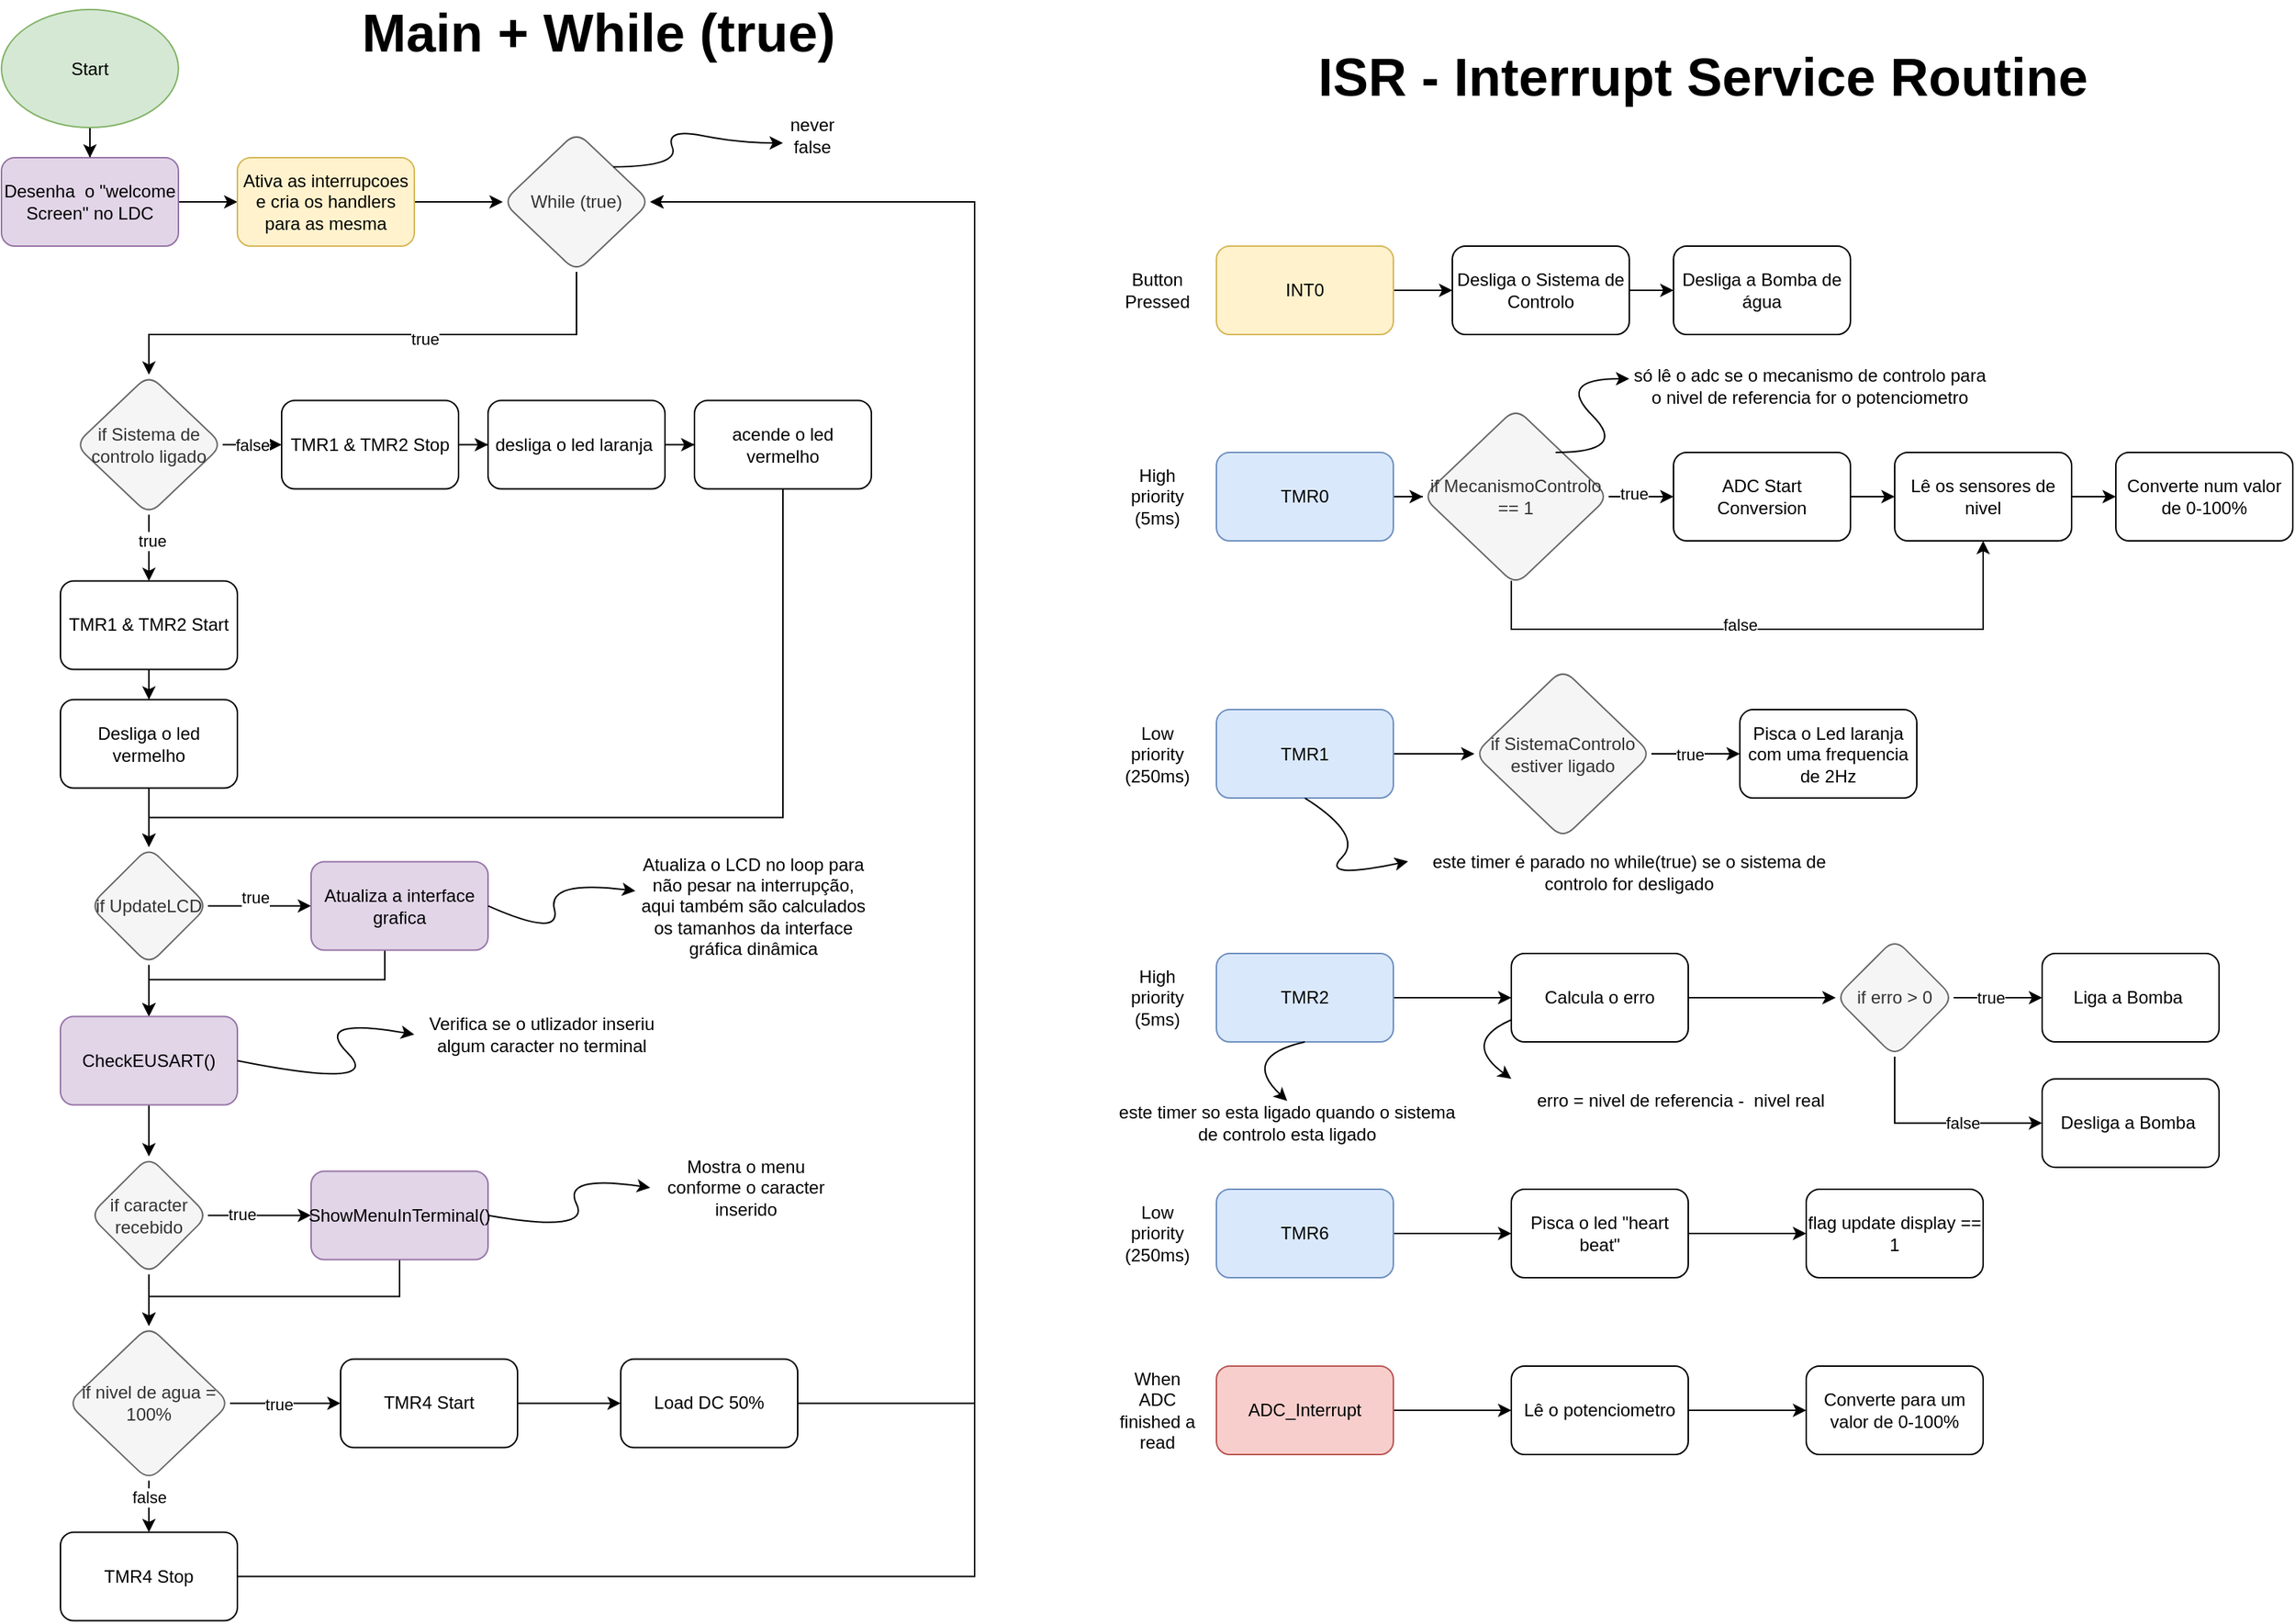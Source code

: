 <mxfile version="22.1.18" type="device">
  <diagram name="Page-1" id="EFl0bf7s4mVanKElNCN2">
    <mxGraphModel dx="3452" dy="1553" grid="1" gridSize="10" guides="1" tooltips="1" connect="1" arrows="1" fold="1" page="1" pageScale="1" pageWidth="827" pageHeight="1169" math="0" shadow="0">
      <root>
        <mxCell id="0" />
        <mxCell id="1" parent="0" />
        <mxCell id="cwwSHrmBeuEmUc9zqaJa-1" value="&lt;font style=&quot;font-size: 36px;&quot;&gt;&lt;b&gt;ISR - Interrupt Service Routine&lt;/b&gt;&lt;/font&gt;" style="text;html=1;strokeColor=none;fillColor=none;align=center;verticalAlign=middle;whiteSpace=wrap;rounded=0;" parent="1" vertex="1">
          <mxGeometry x="119" y="80" width="590" height="30" as="geometry" />
        </mxCell>
        <mxCell id="cwwSHrmBeuEmUc9zqaJa-17" style="edgeStyle=orthogonalEdgeStyle;rounded=0;orthogonalLoop=1;jettySize=auto;html=1;entryX=0;entryY=0.5;entryDx=0;entryDy=0;" parent="1" source="cwwSHrmBeuEmUc9zqaJa-2" target="cwwSHrmBeuEmUc9zqaJa-15" edge="1">
          <mxGeometry relative="1" as="geometry" />
        </mxCell>
        <mxCell id="cwwSHrmBeuEmUc9zqaJa-2" value="INT0" style="rounded=1;whiteSpace=wrap;html=1;fillColor=#fff2cc;strokeColor=#d6b656;" parent="1" vertex="1">
          <mxGeometry x="84" y="210" width="120" height="60" as="geometry" />
        </mxCell>
        <mxCell id="cwwSHrmBeuEmUc9zqaJa-46" value="" style="edgeStyle=orthogonalEdgeStyle;rounded=0;orthogonalLoop=1;jettySize=auto;html=1;" parent="1" source="cwwSHrmBeuEmUc9zqaJa-3" target="cwwSHrmBeuEmUc9zqaJa-45" edge="1">
          <mxGeometry relative="1" as="geometry" />
        </mxCell>
        <mxCell id="cwwSHrmBeuEmUc9zqaJa-3" value="TMR0" style="rounded=1;whiteSpace=wrap;html=1;fillColor=#dae8fc;strokeColor=#6c8ebf;" parent="1" vertex="1">
          <mxGeometry x="84" y="350" width="120" height="60" as="geometry" />
        </mxCell>
        <mxCell id="cwwSHrmBeuEmUc9zqaJa-42" value="" style="edgeStyle=orthogonalEdgeStyle;rounded=0;orthogonalLoop=1;jettySize=auto;html=1;" parent="1" source="cwwSHrmBeuEmUc9zqaJa-4" target="cwwSHrmBeuEmUc9zqaJa-41" edge="1">
          <mxGeometry relative="1" as="geometry" />
        </mxCell>
        <mxCell id="cwwSHrmBeuEmUc9zqaJa-4" value="TMR1" style="rounded=1;whiteSpace=wrap;html=1;fillColor=#dae8fc;strokeColor=#6c8ebf;" parent="1" vertex="1">
          <mxGeometry x="84" y="524.54" width="120" height="60" as="geometry" />
        </mxCell>
        <mxCell id="cwwSHrmBeuEmUc9zqaJa-56" value="" style="edgeStyle=orthogonalEdgeStyle;rounded=0;orthogonalLoop=1;jettySize=auto;html=1;" parent="1" source="cwwSHrmBeuEmUc9zqaJa-5" target="cwwSHrmBeuEmUc9zqaJa-55" edge="1">
          <mxGeometry relative="1" as="geometry" />
        </mxCell>
        <mxCell id="cwwSHrmBeuEmUc9zqaJa-5" value="TMR2" style="rounded=1;whiteSpace=wrap;html=1;fillColor=#dae8fc;strokeColor=#6c8ebf;" parent="1" vertex="1">
          <mxGeometry x="84" y="690" width="120" height="60" as="geometry" />
        </mxCell>
        <mxCell id="cwwSHrmBeuEmUc9zqaJa-70" value="" style="edgeStyle=orthogonalEdgeStyle;rounded=0;orthogonalLoop=1;jettySize=auto;html=1;" parent="1" source="cwwSHrmBeuEmUc9zqaJa-7" target="cwwSHrmBeuEmUc9zqaJa-69" edge="1">
          <mxGeometry relative="1" as="geometry" />
        </mxCell>
        <mxCell id="cwwSHrmBeuEmUc9zqaJa-7" value="TMR6" style="rounded=1;whiteSpace=wrap;html=1;fillColor=#dae8fc;strokeColor=#6c8ebf;" parent="1" vertex="1">
          <mxGeometry x="84" y="850" width="120" height="60" as="geometry" />
        </mxCell>
        <mxCell id="cwwSHrmBeuEmUc9zqaJa-8" value="High priority (5ms)" style="text;html=1;strokeColor=none;fillColor=none;align=center;verticalAlign=middle;whiteSpace=wrap;rounded=0;" parent="1" vertex="1">
          <mxGeometry x="14" y="365" width="60" height="30" as="geometry" />
        </mxCell>
        <mxCell id="cwwSHrmBeuEmUc9zqaJa-9" value="Low priority (250ms)" style="text;html=1;strokeColor=none;fillColor=none;align=center;verticalAlign=middle;whiteSpace=wrap;rounded=0;" parent="1" vertex="1">
          <mxGeometry x="14" y="539.54" width="60" height="30" as="geometry" />
        </mxCell>
        <mxCell id="cwwSHrmBeuEmUc9zqaJa-10" value="High priority (5ms)" style="text;html=1;strokeColor=none;fillColor=none;align=center;verticalAlign=middle;whiteSpace=wrap;rounded=0;" parent="1" vertex="1">
          <mxGeometry x="14" y="705" width="60" height="30" as="geometry" />
        </mxCell>
        <mxCell id="cwwSHrmBeuEmUc9zqaJa-11" value="Low priority (250ms)" style="text;html=1;strokeColor=none;fillColor=none;align=center;verticalAlign=middle;whiteSpace=wrap;rounded=0;" parent="1" vertex="1">
          <mxGeometry x="14" y="865" width="60" height="30" as="geometry" />
        </mxCell>
        <mxCell id="cwwSHrmBeuEmUc9zqaJa-13" value="Button Pressed" style="text;html=1;strokeColor=none;fillColor=none;align=center;verticalAlign=middle;whiteSpace=wrap;rounded=0;" parent="1" vertex="1">
          <mxGeometry x="14" y="225" width="60" height="30" as="geometry" />
        </mxCell>
        <mxCell id="cwwSHrmBeuEmUc9zqaJa-18" style="edgeStyle=orthogonalEdgeStyle;rounded=0;orthogonalLoop=1;jettySize=auto;html=1;" parent="1" source="cwwSHrmBeuEmUc9zqaJa-15" target="cwwSHrmBeuEmUc9zqaJa-16" edge="1">
          <mxGeometry relative="1" as="geometry" />
        </mxCell>
        <mxCell id="cwwSHrmBeuEmUc9zqaJa-15" value="Desliga o Sistema de Controlo" style="rounded=1;whiteSpace=wrap;html=1;" parent="1" vertex="1">
          <mxGeometry x="244" y="210" width="120" height="60" as="geometry" />
        </mxCell>
        <mxCell id="cwwSHrmBeuEmUc9zqaJa-16" value="Desliga a Bomba de água" style="rounded=1;whiteSpace=wrap;html=1;" parent="1" vertex="1">
          <mxGeometry x="394" y="210" width="120" height="60" as="geometry" />
        </mxCell>
        <mxCell id="cwwSHrmBeuEmUc9zqaJa-34" value="" style="edgeStyle=orthogonalEdgeStyle;rounded=0;orthogonalLoop=1;jettySize=auto;html=1;" parent="1" source="cwwSHrmBeuEmUc9zqaJa-23" target="cwwSHrmBeuEmUc9zqaJa-33" edge="1">
          <mxGeometry relative="1" as="geometry" />
        </mxCell>
        <mxCell id="cwwSHrmBeuEmUc9zqaJa-23" value="Lê os sensores de nivel" style="rounded=1;whiteSpace=wrap;html=1;direction=east;" parent="1" vertex="1">
          <mxGeometry x="544" y="350" width="120" height="60" as="geometry" />
        </mxCell>
        <mxCell id="cwwSHrmBeuEmUc9zqaJa-74" style="edgeStyle=orthogonalEdgeStyle;rounded=0;orthogonalLoop=1;jettySize=auto;html=1;entryX=0;entryY=0.5;entryDx=0;entryDy=0;" parent="1" source="cwwSHrmBeuEmUc9zqaJa-25" target="cwwSHrmBeuEmUc9zqaJa-23" edge="1">
          <mxGeometry relative="1" as="geometry" />
        </mxCell>
        <mxCell id="cwwSHrmBeuEmUc9zqaJa-25" value="ADC Start Conversion" style="rounded=1;whiteSpace=wrap;html=1;" parent="1" vertex="1">
          <mxGeometry x="394" y="350" width="120" height="60" as="geometry" />
        </mxCell>
        <mxCell id="cwwSHrmBeuEmUc9zqaJa-30" value="" style="edgeStyle=orthogonalEdgeStyle;rounded=0;orthogonalLoop=1;jettySize=auto;html=1;" parent="1" source="cwwSHrmBeuEmUc9zqaJa-28" target="cwwSHrmBeuEmUc9zqaJa-29" edge="1">
          <mxGeometry relative="1" as="geometry" />
        </mxCell>
        <mxCell id="cwwSHrmBeuEmUc9zqaJa-28" value="ADC_Interrupt" style="rounded=1;whiteSpace=wrap;html=1;fillColor=#f8cecc;strokeColor=#b85450;" parent="1" vertex="1">
          <mxGeometry x="84" y="970" width="120" height="60" as="geometry" />
        </mxCell>
        <mxCell id="cwwSHrmBeuEmUc9zqaJa-32" value="" style="edgeStyle=orthogonalEdgeStyle;rounded=0;orthogonalLoop=1;jettySize=auto;html=1;" parent="1" source="cwwSHrmBeuEmUc9zqaJa-29" target="cwwSHrmBeuEmUc9zqaJa-31" edge="1">
          <mxGeometry relative="1" as="geometry" />
        </mxCell>
        <mxCell id="cwwSHrmBeuEmUc9zqaJa-29" value="Lê o potenciometro" style="whiteSpace=wrap;html=1;rounded=1;" parent="1" vertex="1">
          <mxGeometry x="284" y="970" width="120" height="60" as="geometry" />
        </mxCell>
        <mxCell id="cwwSHrmBeuEmUc9zqaJa-31" value="Converte para um valor de 0-100%" style="whiteSpace=wrap;html=1;rounded=1;" parent="1" vertex="1">
          <mxGeometry x="484" y="970" width="120" height="60" as="geometry" />
        </mxCell>
        <mxCell id="cwwSHrmBeuEmUc9zqaJa-33" value="Converte num valor de 0-100%" style="whiteSpace=wrap;html=1;rounded=1;" parent="1" vertex="1">
          <mxGeometry x="694" y="350" width="120" height="60" as="geometry" />
        </mxCell>
        <mxCell id="cwwSHrmBeuEmUc9zqaJa-38" value="When ADC finished a read" style="text;html=1;strokeColor=none;fillColor=none;align=center;verticalAlign=middle;whiteSpace=wrap;rounded=0;" parent="1" vertex="1">
          <mxGeometry x="14" y="985" width="60" height="30" as="geometry" />
        </mxCell>
        <mxCell id="cwwSHrmBeuEmUc9zqaJa-44" value="" style="edgeStyle=orthogonalEdgeStyle;rounded=0;orthogonalLoop=1;jettySize=auto;html=1;" parent="1" source="cwwSHrmBeuEmUc9zqaJa-41" target="cwwSHrmBeuEmUc9zqaJa-43" edge="1">
          <mxGeometry relative="1" as="geometry" />
        </mxCell>
        <mxCell id="cwwSHrmBeuEmUc9zqaJa-52" value="true" style="edgeLabel;html=1;align=center;verticalAlign=middle;resizable=0;points=[];" parent="cwwSHrmBeuEmUc9zqaJa-44" vertex="1" connectable="0">
          <mxGeometry x="-0.092" y="6" relative="1" as="geometry">
            <mxPoint x="-2" y="6" as="offset" />
          </mxGeometry>
        </mxCell>
        <mxCell id="cwwSHrmBeuEmUc9zqaJa-41" value="if SistemaControlo estiver ligado" style="rhombus;whiteSpace=wrap;html=1;rounded=1;fillColor=#f5f5f5;fontColor=#333333;strokeColor=#666666;" parent="1" vertex="1">
          <mxGeometry x="259" y="497" width="120" height="115.09" as="geometry" />
        </mxCell>
        <mxCell id="cwwSHrmBeuEmUc9zqaJa-43" value="Pisca o Led laranja com uma frequencia de 2Hz" style="rounded=1;whiteSpace=wrap;html=1;" parent="1" vertex="1">
          <mxGeometry x="439" y="524.54" width="120" height="60" as="geometry" />
        </mxCell>
        <mxCell id="cwwSHrmBeuEmUc9zqaJa-47" value="" style="edgeStyle=orthogonalEdgeStyle;rounded=0;orthogonalLoop=1;jettySize=auto;html=1;" parent="1" source="cwwSHrmBeuEmUc9zqaJa-45" target="cwwSHrmBeuEmUc9zqaJa-25" edge="1">
          <mxGeometry relative="1" as="geometry" />
        </mxCell>
        <mxCell id="cwwSHrmBeuEmUc9zqaJa-51" value="true" style="edgeLabel;html=1;align=center;verticalAlign=middle;resizable=0;points=[];" parent="cwwSHrmBeuEmUc9zqaJa-47" vertex="1" connectable="0">
          <mxGeometry x="-0.258" y="2" relative="1" as="geometry">
            <mxPoint as="offset" />
          </mxGeometry>
        </mxCell>
        <mxCell id="cwwSHrmBeuEmUc9zqaJa-49" style="edgeStyle=orthogonalEdgeStyle;rounded=0;orthogonalLoop=1;jettySize=auto;html=1;entryX=0.5;entryY=1;entryDx=0;entryDy=0;" parent="1" source="cwwSHrmBeuEmUc9zqaJa-45" target="cwwSHrmBeuEmUc9zqaJa-23" edge="1">
          <mxGeometry relative="1" as="geometry">
            <Array as="points">
              <mxPoint x="284" y="470" />
              <mxPoint x="604" y="470" />
            </Array>
          </mxGeometry>
        </mxCell>
        <mxCell id="cwwSHrmBeuEmUc9zqaJa-50" value="false" style="edgeLabel;html=1;align=center;verticalAlign=middle;resizable=0;points=[];" parent="cwwSHrmBeuEmUc9zqaJa-49" vertex="1" connectable="0">
          <mxGeometry x="-0.386" y="-5" relative="1" as="geometry">
            <mxPoint x="61" y="-8" as="offset" />
          </mxGeometry>
        </mxCell>
        <mxCell id="cwwSHrmBeuEmUc9zqaJa-45" value="if MecanismoControlo == 1" style="rhombus;whiteSpace=wrap;html=1;rounded=1;fillColor=#f5f5f5;fontColor=#333333;strokeColor=#666666;" parent="1" vertex="1">
          <mxGeometry x="224" y="320" width="126" height="120" as="geometry" />
        </mxCell>
        <mxCell id="cwwSHrmBeuEmUc9zqaJa-58" value="" style="edgeStyle=orthogonalEdgeStyle;rounded=0;orthogonalLoop=1;jettySize=auto;html=1;" parent="1" source="cwwSHrmBeuEmUc9zqaJa-55" target="cwwSHrmBeuEmUc9zqaJa-57" edge="1">
          <mxGeometry relative="1" as="geometry" />
        </mxCell>
        <mxCell id="cwwSHrmBeuEmUc9zqaJa-55" value="Calcula o erro" style="rounded=1;whiteSpace=wrap;html=1;" parent="1" vertex="1">
          <mxGeometry x="284" y="690" width="120" height="60" as="geometry" />
        </mxCell>
        <mxCell id="cwwSHrmBeuEmUc9zqaJa-60" value="" style="edgeStyle=orthogonalEdgeStyle;rounded=0;orthogonalLoop=1;jettySize=auto;html=1;" parent="1" source="cwwSHrmBeuEmUc9zqaJa-57" target="cwwSHrmBeuEmUc9zqaJa-59" edge="1">
          <mxGeometry relative="1" as="geometry" />
        </mxCell>
        <mxCell id="cwwSHrmBeuEmUc9zqaJa-61" value="true" style="edgeLabel;html=1;align=center;verticalAlign=middle;resizable=0;points=[];" parent="cwwSHrmBeuEmUc9zqaJa-60" vertex="1" connectable="0">
          <mxGeometry x="0.033" y="-3" relative="1" as="geometry">
            <mxPoint x="-6" y="-3" as="offset" />
          </mxGeometry>
        </mxCell>
        <mxCell id="cwwSHrmBeuEmUc9zqaJa-67" style="edgeStyle=orthogonalEdgeStyle;rounded=0;orthogonalLoop=1;jettySize=auto;html=1;entryX=0;entryY=0.5;entryDx=0;entryDy=0;" parent="1" source="cwwSHrmBeuEmUc9zqaJa-57" target="cwwSHrmBeuEmUc9zqaJa-66" edge="1">
          <mxGeometry relative="1" as="geometry">
            <Array as="points">
              <mxPoint x="544" y="805.09" />
            </Array>
          </mxGeometry>
        </mxCell>
        <mxCell id="cwwSHrmBeuEmUc9zqaJa-68" value="false" style="edgeLabel;html=1;align=center;verticalAlign=middle;resizable=0;points=[];" parent="cwwSHrmBeuEmUc9zqaJa-67" vertex="1" connectable="0">
          <mxGeometry x="0.034" relative="1" as="geometry">
            <mxPoint x="16" as="offset" />
          </mxGeometry>
        </mxCell>
        <mxCell id="cwwSHrmBeuEmUc9zqaJa-57" value="if erro &amp;gt; 0" style="rhombus;whiteSpace=wrap;html=1;rounded=1;fillColor=#f5f5f5;fontColor=#333333;strokeColor=#666666;" parent="1" vertex="1">
          <mxGeometry x="504" y="680" width="80" height="80" as="geometry" />
        </mxCell>
        <mxCell id="cwwSHrmBeuEmUc9zqaJa-59" value="Liga a Bomba&amp;nbsp;" style="rounded=1;whiteSpace=wrap;html=1;" parent="1" vertex="1">
          <mxGeometry x="644" y="690" width="120" height="60" as="geometry" />
        </mxCell>
        <mxCell id="cwwSHrmBeuEmUc9zqaJa-66" value="Desliga a Bomba&amp;nbsp;" style="rounded=1;whiteSpace=wrap;html=1;" parent="1" vertex="1">
          <mxGeometry x="644" y="775.09" width="120" height="60" as="geometry" />
        </mxCell>
        <mxCell id="cwwSHrmBeuEmUc9zqaJa-72" value="" style="edgeStyle=orthogonalEdgeStyle;rounded=0;orthogonalLoop=1;jettySize=auto;html=1;" parent="1" source="cwwSHrmBeuEmUc9zqaJa-69" target="cwwSHrmBeuEmUc9zqaJa-71" edge="1">
          <mxGeometry relative="1" as="geometry" />
        </mxCell>
        <mxCell id="cwwSHrmBeuEmUc9zqaJa-69" value="Pisca o led &quot;heart beat&quot;" style="whiteSpace=wrap;html=1;rounded=1;" parent="1" vertex="1">
          <mxGeometry x="284" y="850" width="120" height="60" as="geometry" />
        </mxCell>
        <mxCell id="cwwSHrmBeuEmUc9zqaJa-71" value="flag update display == 1" style="whiteSpace=wrap;html=1;rounded=1;" parent="1" vertex="1">
          <mxGeometry x="484" y="850" width="120" height="60" as="geometry" />
        </mxCell>
        <mxCell id="cwwSHrmBeuEmUc9zqaJa-75" value="só lê o adc se o mecanismo de controlo para o nivel de referencia for o potenciometro" style="text;html=1;strokeColor=none;fillColor=none;align=center;verticalAlign=middle;whiteSpace=wrap;rounded=0;" parent="1" vertex="1">
          <mxGeometry x="364" y="290" width="245" height="30" as="geometry" />
        </mxCell>
        <mxCell id="cwwSHrmBeuEmUc9zqaJa-81" value="" style="curved=1;endArrow=classic;html=1;rounded=0;" parent="1" edge="1">
          <mxGeometry width="50" height="50" relative="1" as="geometry">
            <mxPoint x="314" y="350" as="sourcePoint" />
            <mxPoint x="364" y="300" as="targetPoint" />
            <Array as="points">
              <mxPoint x="364" y="350" />
              <mxPoint x="314" y="300" />
            </Array>
          </mxGeometry>
        </mxCell>
        <mxCell id="cwwSHrmBeuEmUc9zqaJa-82" value="este timer é parado no while(true) se o sistema de controlo for desligado" style="text;html=1;strokeColor=none;fillColor=none;align=center;verticalAlign=middle;whiteSpace=wrap;rounded=0;" parent="1" vertex="1">
          <mxGeometry x="214" y="620" width="300" height="30" as="geometry" />
        </mxCell>
        <mxCell id="cwwSHrmBeuEmUc9zqaJa-83" value="" style="curved=1;endArrow=classic;html=1;rounded=0;entryX=0;entryY=0.25;entryDx=0;entryDy=0;exitX=0.5;exitY=1;exitDx=0;exitDy=0;" parent="1" source="cwwSHrmBeuEmUc9zqaJa-4" target="cwwSHrmBeuEmUc9zqaJa-82" edge="1">
          <mxGeometry width="50" height="50" relative="1" as="geometry">
            <mxPoint x="84" y="662.09" as="sourcePoint" />
            <mxPoint x="134" y="612.09" as="targetPoint" />
            <Array as="points">
              <mxPoint x="184" y="610" />
              <mxPoint x="154" y="640" />
            </Array>
          </mxGeometry>
        </mxCell>
        <mxCell id="cwwSHrmBeuEmUc9zqaJa-84" value="&lt;font style=&quot;font-size: 36px;&quot;&gt;&lt;b&gt;Main + While (true)&lt;/b&gt;&lt;/font&gt;" style="text;html=1;strokeColor=none;fillColor=none;align=center;verticalAlign=middle;whiteSpace=wrap;rounded=0;" parent="1" vertex="1">
          <mxGeometry x="-630" y="49.54" width="590" height="30" as="geometry" />
        </mxCell>
        <mxCell id="cwwSHrmBeuEmUc9zqaJa-131" style="edgeStyle=orthogonalEdgeStyle;rounded=0;orthogonalLoop=1;jettySize=auto;html=1;entryX=0;entryY=0.5;entryDx=0;entryDy=0;" parent="1" source="cwwSHrmBeuEmUc9zqaJa-85" target="cwwSHrmBeuEmUc9zqaJa-86" edge="1">
          <mxGeometry relative="1" as="geometry" />
        </mxCell>
        <mxCell id="cwwSHrmBeuEmUc9zqaJa-85" value="Desenha&amp;nbsp; o &quot;welcome Screen&quot; no LDC" style="rounded=1;whiteSpace=wrap;html=1;fillColor=#e1d5e7;strokeColor=#9673a6;" parent="1" vertex="1">
          <mxGeometry x="-740" y="150" width="120" height="60" as="geometry" />
        </mxCell>
        <mxCell id="cwwSHrmBeuEmUc9zqaJa-142" style="edgeStyle=orthogonalEdgeStyle;rounded=0;orthogonalLoop=1;jettySize=auto;html=1;entryX=0;entryY=0.5;entryDx=0;entryDy=0;" parent="1" source="cwwSHrmBeuEmUc9zqaJa-86" target="cwwSHrmBeuEmUc9zqaJa-92" edge="1">
          <mxGeometry relative="1" as="geometry" />
        </mxCell>
        <mxCell id="cwwSHrmBeuEmUc9zqaJa-86" value="Ativa as interrupcoes e cria os handlers para as mesma" style="rounded=1;whiteSpace=wrap;html=1;fillColor=#fff2cc;strokeColor=#d6b656;" parent="1" vertex="1">
          <mxGeometry x="-580" y="150.0" width="120" height="60" as="geometry" />
        </mxCell>
        <mxCell id="cwwSHrmBeuEmUc9zqaJa-89" style="edgeStyle=orthogonalEdgeStyle;rounded=0;orthogonalLoop=1;jettySize=auto;html=1;entryX=0.5;entryY=0;entryDx=0;entryDy=0;" parent="1" source="cwwSHrmBeuEmUc9zqaJa-87" target="cwwSHrmBeuEmUc9zqaJa-85" edge="1">
          <mxGeometry relative="1" as="geometry" />
        </mxCell>
        <mxCell id="cwwSHrmBeuEmUc9zqaJa-87" value="Start" style="ellipse;whiteSpace=wrap;html=1;fillColor=#d5e8d4;strokeColor=#82b366;" parent="1" vertex="1">
          <mxGeometry x="-740" y="49.54" width="120" height="80" as="geometry" />
        </mxCell>
        <mxCell id="cwwSHrmBeuEmUc9zqaJa-95" value="" style="edgeStyle=orthogonalEdgeStyle;rounded=0;orthogonalLoop=1;jettySize=auto;html=1;" parent="1" source="cwwSHrmBeuEmUc9zqaJa-92" target="cwwSHrmBeuEmUc9zqaJa-94" edge="1">
          <mxGeometry relative="1" as="geometry">
            <Array as="points">
              <mxPoint x="-350" y="270" />
              <mxPoint x="-640" y="270" />
            </Array>
          </mxGeometry>
        </mxCell>
        <mxCell id="cwwSHrmBeuEmUc9zqaJa-145" value="true" style="edgeLabel;html=1;align=center;verticalAlign=middle;resizable=0;points=[];" parent="cwwSHrmBeuEmUc9zqaJa-95" vertex="1" connectable="0">
          <mxGeometry x="-0.191" y="3" relative="1" as="geometry">
            <mxPoint as="offset" />
          </mxGeometry>
        </mxCell>
        <mxCell id="cwwSHrmBeuEmUc9zqaJa-92" value="While (true)" style="rhombus;whiteSpace=wrap;html=1;rounded=1;fillColor=#f5f5f5;fontColor=#333333;strokeColor=#666666;" parent="1" vertex="1">
          <mxGeometry x="-400" y="132.5" width="100" height="95" as="geometry" />
        </mxCell>
        <mxCell id="cwwSHrmBeuEmUc9zqaJa-103" style="edgeStyle=orthogonalEdgeStyle;rounded=0;orthogonalLoop=1;jettySize=auto;html=1;entryX=0;entryY=0.5;entryDx=0;entryDy=0;" parent="1" source="cwwSHrmBeuEmUc9zqaJa-94" target="cwwSHrmBeuEmUc9zqaJa-96" edge="1">
          <mxGeometry relative="1" as="geometry" />
        </mxCell>
        <mxCell id="cwwSHrmBeuEmUc9zqaJa-104" value="false" style="edgeLabel;html=1;align=center;verticalAlign=middle;resizable=0;points=[];" parent="cwwSHrmBeuEmUc9zqaJa-103" vertex="1" connectable="0">
          <mxGeometry x="0.079" y="-1" relative="1" as="geometry">
            <mxPoint x="-2" y="-1" as="offset" />
          </mxGeometry>
        </mxCell>
        <mxCell id="cwwSHrmBeuEmUc9zqaJa-106" value="" style="edgeStyle=orthogonalEdgeStyle;rounded=0;orthogonalLoop=1;jettySize=auto;html=1;" parent="1" source="cwwSHrmBeuEmUc9zqaJa-94" target="cwwSHrmBeuEmUc9zqaJa-105" edge="1">
          <mxGeometry relative="1" as="geometry" />
        </mxCell>
        <mxCell id="cwwSHrmBeuEmUc9zqaJa-107" value="true" style="edgeLabel;html=1;align=center;verticalAlign=middle;resizable=0;points=[];" parent="cwwSHrmBeuEmUc9zqaJa-106" vertex="1" connectable="0">
          <mxGeometry x="-0.212" y="2" relative="1" as="geometry">
            <mxPoint as="offset" />
          </mxGeometry>
        </mxCell>
        <mxCell id="cwwSHrmBeuEmUc9zqaJa-94" value="if Sistema de controlo ligado" style="rhombus;whiteSpace=wrap;html=1;rounded=1;fillColor=#f5f5f5;fontColor=#333333;strokeColor=#666666;" parent="1" vertex="1">
          <mxGeometry x="-690" y="297.27" width="100" height="95" as="geometry" />
        </mxCell>
        <mxCell id="cwwSHrmBeuEmUc9zqaJa-99" value="" style="edgeStyle=orthogonalEdgeStyle;rounded=0;orthogonalLoop=1;jettySize=auto;html=1;" parent="1" source="cwwSHrmBeuEmUc9zqaJa-96" target="cwwSHrmBeuEmUc9zqaJa-98" edge="1">
          <mxGeometry relative="1" as="geometry" />
        </mxCell>
        <mxCell id="cwwSHrmBeuEmUc9zqaJa-96" value="TMR1 &amp;amp; TMR2 Stop" style="whiteSpace=wrap;html=1;rounded=1;" parent="1" vertex="1">
          <mxGeometry x="-550" y="314.77" width="120" height="60" as="geometry" />
        </mxCell>
        <mxCell id="cwwSHrmBeuEmUc9zqaJa-101" value="" style="edgeStyle=orthogonalEdgeStyle;rounded=0;orthogonalLoop=1;jettySize=auto;html=1;" parent="1" source="cwwSHrmBeuEmUc9zqaJa-98" target="cwwSHrmBeuEmUc9zqaJa-100" edge="1">
          <mxGeometry relative="1" as="geometry" />
        </mxCell>
        <mxCell id="cwwSHrmBeuEmUc9zqaJa-98" value="desliga o led laranja&amp;nbsp;" style="whiteSpace=wrap;html=1;rounded=1;" parent="1" vertex="1">
          <mxGeometry x="-410" y="314.77" width="120" height="60" as="geometry" />
        </mxCell>
        <mxCell id="cwwSHrmBeuEmUc9zqaJa-115" style="edgeStyle=orthogonalEdgeStyle;rounded=0;orthogonalLoop=1;jettySize=auto;html=1;entryX=0.5;entryY=0;entryDx=0;entryDy=0;" parent="1" source="cwwSHrmBeuEmUc9zqaJa-100" target="cwwSHrmBeuEmUc9zqaJa-110" edge="1">
          <mxGeometry relative="1" as="geometry">
            <Array as="points">
              <mxPoint x="-210" y="597.73" />
              <mxPoint x="-640" y="597.73" />
            </Array>
          </mxGeometry>
        </mxCell>
        <mxCell id="cwwSHrmBeuEmUc9zqaJa-100" value="acende o led vermelho" style="whiteSpace=wrap;html=1;rounded=1;" parent="1" vertex="1">
          <mxGeometry x="-270" y="314.77" width="120" height="60" as="geometry" />
        </mxCell>
        <mxCell id="cwwSHrmBeuEmUc9zqaJa-109" value="" style="edgeStyle=orthogonalEdgeStyle;rounded=0;orthogonalLoop=1;jettySize=auto;html=1;" parent="1" source="cwwSHrmBeuEmUc9zqaJa-105" target="cwwSHrmBeuEmUc9zqaJa-108" edge="1">
          <mxGeometry relative="1" as="geometry" />
        </mxCell>
        <mxCell id="cwwSHrmBeuEmUc9zqaJa-105" value="TMR1 &amp;amp; TMR2 Start" style="whiteSpace=wrap;html=1;rounded=1;" parent="1" vertex="1">
          <mxGeometry x="-700" y="437.27" width="120" height="60" as="geometry" />
        </mxCell>
        <mxCell id="cwwSHrmBeuEmUc9zqaJa-111" value="" style="edgeStyle=orthogonalEdgeStyle;rounded=0;orthogonalLoop=1;jettySize=auto;html=1;" parent="1" source="cwwSHrmBeuEmUc9zqaJa-108" target="cwwSHrmBeuEmUc9zqaJa-110" edge="1">
          <mxGeometry relative="1" as="geometry" />
        </mxCell>
        <mxCell id="cwwSHrmBeuEmUc9zqaJa-108" value="Desliga o led vermelho" style="whiteSpace=wrap;html=1;rounded=1;" parent="1" vertex="1">
          <mxGeometry x="-700" y="517.73" width="120" height="60" as="geometry" />
        </mxCell>
        <mxCell id="cwwSHrmBeuEmUc9zqaJa-113" value="" style="edgeStyle=orthogonalEdgeStyle;rounded=0;orthogonalLoop=1;jettySize=auto;html=1;" parent="1" source="cwwSHrmBeuEmUc9zqaJa-110" target="cwwSHrmBeuEmUc9zqaJa-112" edge="1">
          <mxGeometry relative="1" as="geometry" />
        </mxCell>
        <mxCell id="cwwSHrmBeuEmUc9zqaJa-114" value="true" style="edgeLabel;html=1;align=center;verticalAlign=middle;resizable=0;points=[];" parent="cwwSHrmBeuEmUc9zqaJa-113" vertex="1" connectable="0">
          <mxGeometry x="-0.092" y="6" relative="1" as="geometry">
            <mxPoint as="offset" />
          </mxGeometry>
        </mxCell>
        <mxCell id="bHfqTijXWSmWtBkud1IS-1" value="" style="edgeStyle=orthogonalEdgeStyle;rounded=0;orthogonalLoop=1;jettySize=auto;html=1;" edge="1" parent="1" source="cwwSHrmBeuEmUc9zqaJa-110" target="cwwSHrmBeuEmUc9zqaJa-116">
          <mxGeometry relative="1" as="geometry" />
        </mxCell>
        <mxCell id="cwwSHrmBeuEmUc9zqaJa-110" value="if UpdateLCD" style="rhombus;whiteSpace=wrap;html=1;rounded=1;fillColor=#f5f5f5;fontColor=#333333;strokeColor=#666666;" parent="1" vertex="1">
          <mxGeometry x="-680" y="617.73" width="80" height="80" as="geometry" />
        </mxCell>
        <mxCell id="cwwSHrmBeuEmUc9zqaJa-118" style="edgeStyle=orthogonalEdgeStyle;rounded=0;orthogonalLoop=1;jettySize=auto;html=1;entryX=0.5;entryY=0;entryDx=0;entryDy=0;" parent="1" source="cwwSHrmBeuEmUc9zqaJa-112" target="cwwSHrmBeuEmUc9zqaJa-116" edge="1">
          <mxGeometry relative="1" as="geometry">
            <Array as="points">
              <mxPoint x="-480" y="707.73" />
              <mxPoint x="-640" y="707.73" />
            </Array>
          </mxGeometry>
        </mxCell>
        <mxCell id="cwwSHrmBeuEmUc9zqaJa-112" value="Atualiza a interface grafica" style="whiteSpace=wrap;html=1;rounded=1;fillColor=#e1d5e7;strokeColor=#9673a6;" parent="1" vertex="1">
          <mxGeometry x="-530" y="627.73" width="120" height="60" as="geometry" />
        </mxCell>
        <mxCell id="cwwSHrmBeuEmUc9zqaJa-136" value="" style="edgeStyle=orthogonalEdgeStyle;rounded=0;orthogonalLoop=1;jettySize=auto;html=1;" parent="1" source="cwwSHrmBeuEmUc9zqaJa-116" target="cwwSHrmBeuEmUc9zqaJa-135" edge="1">
          <mxGeometry relative="1" as="geometry" />
        </mxCell>
        <mxCell id="cwwSHrmBeuEmUc9zqaJa-116" value="CheckEUSART()" style="whiteSpace=wrap;html=1;rounded=1;fillColor=#e1d5e7;strokeColor=#9673a6;" parent="1" vertex="1">
          <mxGeometry x="-700" y="732.73" width="120" height="60" as="geometry" />
        </mxCell>
        <mxCell id="cwwSHrmBeuEmUc9zqaJa-123" value="" style="edgeStyle=orthogonalEdgeStyle;rounded=0;orthogonalLoop=1;jettySize=auto;html=1;" parent="1" source="cwwSHrmBeuEmUc9zqaJa-120" target="cwwSHrmBeuEmUc9zqaJa-122" edge="1">
          <mxGeometry relative="1" as="geometry" />
        </mxCell>
        <mxCell id="cwwSHrmBeuEmUc9zqaJa-127" value="true" style="edgeLabel;html=1;align=center;verticalAlign=middle;resizable=0;points=[];" parent="cwwSHrmBeuEmUc9zqaJa-123" vertex="1" connectable="0">
          <mxGeometry x="-0.117" y="-1" relative="1" as="geometry">
            <mxPoint as="offset" />
          </mxGeometry>
        </mxCell>
        <mxCell id="cwwSHrmBeuEmUc9zqaJa-129" value="" style="edgeStyle=orthogonalEdgeStyle;rounded=0;orthogonalLoop=1;jettySize=auto;html=1;" parent="1" source="cwwSHrmBeuEmUc9zqaJa-120" target="cwwSHrmBeuEmUc9zqaJa-128" edge="1">
          <mxGeometry relative="1" as="geometry" />
        </mxCell>
        <mxCell id="cwwSHrmBeuEmUc9zqaJa-130" value="false" style="edgeLabel;html=1;align=center;verticalAlign=middle;resizable=0;points=[];" parent="cwwSHrmBeuEmUc9zqaJa-129" vertex="1" connectable="0">
          <mxGeometry x="-0.489" relative="1" as="geometry">
            <mxPoint as="offset" />
          </mxGeometry>
        </mxCell>
        <mxCell id="cwwSHrmBeuEmUc9zqaJa-120" value="if nivel de agua = 100%" style="rhombus;whiteSpace=wrap;html=1;rounded=1;fillColor=#f5f5f5;fontColor=#333333;strokeColor=#666666;" parent="1" vertex="1">
          <mxGeometry x="-695" y="942.73" width="110" height="105" as="geometry" />
        </mxCell>
        <mxCell id="cwwSHrmBeuEmUc9zqaJa-125" value="" style="edgeStyle=orthogonalEdgeStyle;rounded=0;orthogonalLoop=1;jettySize=auto;html=1;" parent="1" source="cwwSHrmBeuEmUc9zqaJa-122" target="cwwSHrmBeuEmUc9zqaJa-124" edge="1">
          <mxGeometry relative="1" as="geometry" />
        </mxCell>
        <mxCell id="cwwSHrmBeuEmUc9zqaJa-122" value="TMR4 Start" style="whiteSpace=wrap;html=1;rounded=1;" parent="1" vertex="1">
          <mxGeometry x="-510" y="965.23" width="120" height="60" as="geometry" />
        </mxCell>
        <mxCell id="cwwSHrmBeuEmUc9zqaJa-144" style="edgeStyle=orthogonalEdgeStyle;rounded=0;orthogonalLoop=1;jettySize=auto;html=1;entryX=1;entryY=0.5;entryDx=0;entryDy=0;" parent="1" source="cwwSHrmBeuEmUc9zqaJa-124" target="cwwSHrmBeuEmUc9zqaJa-92" edge="1">
          <mxGeometry relative="1" as="geometry">
            <Array as="points">
              <mxPoint x="-80" y="995" />
              <mxPoint x="-80" y="180" />
            </Array>
          </mxGeometry>
        </mxCell>
        <mxCell id="cwwSHrmBeuEmUc9zqaJa-124" value="Load DC 50%" style="whiteSpace=wrap;html=1;rounded=1;" parent="1" vertex="1">
          <mxGeometry x="-320" y="965.23" width="120" height="60" as="geometry" />
        </mxCell>
        <mxCell id="cwwSHrmBeuEmUc9zqaJa-143" style="edgeStyle=orthogonalEdgeStyle;rounded=0;orthogonalLoop=1;jettySize=auto;html=1;entryX=1;entryY=0.5;entryDx=0;entryDy=0;" parent="1" source="cwwSHrmBeuEmUc9zqaJa-128" target="cwwSHrmBeuEmUc9zqaJa-92" edge="1">
          <mxGeometry relative="1" as="geometry">
            <Array as="points">
              <mxPoint x="-80" y="1113" />
              <mxPoint x="-80" y="180" />
            </Array>
          </mxGeometry>
        </mxCell>
        <mxCell id="cwwSHrmBeuEmUc9zqaJa-128" value="TMR4 Stop" style="whiteSpace=wrap;html=1;rounded=1;" parent="1" vertex="1">
          <mxGeometry x="-700" y="1082.73" width="120" height="60" as="geometry" />
        </mxCell>
        <mxCell id="cwwSHrmBeuEmUc9zqaJa-140" style="edgeStyle=orthogonalEdgeStyle;rounded=0;orthogonalLoop=1;jettySize=auto;html=1;entryX=0.5;entryY=0;entryDx=0;entryDy=0;" parent="1" source="cwwSHrmBeuEmUc9zqaJa-132" target="cwwSHrmBeuEmUc9zqaJa-120" edge="1">
          <mxGeometry relative="1" as="geometry">
            <Array as="points">
              <mxPoint x="-470" y="922.73" />
              <mxPoint x="-640" y="922.73" />
            </Array>
          </mxGeometry>
        </mxCell>
        <mxCell id="cwwSHrmBeuEmUc9zqaJa-132" value="ShowMenuInTerminal()" style="whiteSpace=wrap;html=1;rounded=1;fillColor=#e1d5e7;strokeColor=#9673a6;" parent="1" vertex="1">
          <mxGeometry x="-530" y="837.73" width="120" height="60" as="geometry" />
        </mxCell>
        <mxCell id="cwwSHrmBeuEmUc9zqaJa-137" style="edgeStyle=orthogonalEdgeStyle;rounded=0;orthogonalLoop=1;jettySize=auto;html=1;entryX=0;entryY=0.5;entryDx=0;entryDy=0;" parent="1" source="cwwSHrmBeuEmUc9zqaJa-135" target="cwwSHrmBeuEmUc9zqaJa-132" edge="1">
          <mxGeometry relative="1" as="geometry" />
        </mxCell>
        <mxCell id="cwwSHrmBeuEmUc9zqaJa-141" value="true" style="edgeLabel;html=1;align=center;verticalAlign=middle;resizable=0;points=[];" parent="cwwSHrmBeuEmUc9zqaJa-137" vertex="1" connectable="0">
          <mxGeometry x="-0.345" y="1" relative="1" as="geometry">
            <mxPoint as="offset" />
          </mxGeometry>
        </mxCell>
        <mxCell id="cwwSHrmBeuEmUc9zqaJa-138" style="edgeStyle=orthogonalEdgeStyle;rounded=0;orthogonalLoop=1;jettySize=auto;html=1;entryX=0.5;entryY=0;entryDx=0;entryDy=0;" parent="1" source="cwwSHrmBeuEmUc9zqaJa-135" target="cwwSHrmBeuEmUc9zqaJa-120" edge="1">
          <mxGeometry relative="1" as="geometry" />
        </mxCell>
        <mxCell id="cwwSHrmBeuEmUc9zqaJa-135" value="if caracter recebido" style="rhombus;whiteSpace=wrap;html=1;rounded=1;fillColor=#f5f5f5;fontColor=#333333;strokeColor=#666666;" parent="1" vertex="1">
          <mxGeometry x="-680" y="827.73" width="80" height="80" as="geometry" />
        </mxCell>
        <mxCell id="cwwSHrmBeuEmUc9zqaJa-146" value="" style="curved=1;endArrow=classic;html=1;rounded=0;exitX=1;exitY=0.5;exitDx=0;exitDy=0;entryX=0;entryY=0.5;entryDx=0;entryDy=0;" parent="1" source="cwwSHrmBeuEmUc9zqaJa-116" target="cwwSHrmBeuEmUc9zqaJa-147" edge="1">
          <mxGeometry width="50" height="50" relative="1" as="geometry">
            <mxPoint x="-530" y="782.73" as="sourcePoint" />
            <mxPoint x="-450" y="740" as="targetPoint" />
            <Array as="points">
              <mxPoint x="-480" y="782.73" />
              <mxPoint x="-530" y="732.73" />
            </Array>
          </mxGeometry>
        </mxCell>
        <mxCell id="cwwSHrmBeuEmUc9zqaJa-147" value="Verifica se o utlizador inseriu algum caracter no terminal" style="text;html=1;strokeColor=none;fillColor=none;align=center;verticalAlign=middle;whiteSpace=wrap;rounded=0;" parent="1" vertex="1">
          <mxGeometry x="-460" y="730" width="173" height="30" as="geometry" />
        </mxCell>
        <mxCell id="cwwSHrmBeuEmUc9zqaJa-149" value="" style="curved=1;endArrow=classic;html=1;rounded=0;exitX=1;exitY=0.5;exitDx=0;exitDy=0;entryX=0;entryY=0.5;entryDx=0;entryDy=0;" parent="1" source="cwwSHrmBeuEmUc9zqaJa-132" target="cwwSHrmBeuEmUc9zqaJa-150" edge="1">
          <mxGeometry width="50" height="50" relative="1" as="geometry">
            <mxPoint x="-330" y="860" as="sourcePoint" />
            <mxPoint x="-280" y="810" as="targetPoint" />
            <Array as="points">
              <mxPoint x="-340" y="880" />
              <mxPoint x="-360" y="840" />
            </Array>
          </mxGeometry>
        </mxCell>
        <mxCell id="cwwSHrmBeuEmUc9zqaJa-150" value="Mostra o menu conforme o caracter inserido" style="text;html=1;strokeColor=none;fillColor=none;align=center;verticalAlign=middle;whiteSpace=wrap;rounded=0;" parent="1" vertex="1">
          <mxGeometry x="-300" y="835.09" width="130" height="27.73" as="geometry" />
        </mxCell>
        <mxCell id="cwwSHrmBeuEmUc9zqaJa-151" value="" style="curved=1;endArrow=classic;html=1;rounded=0;exitX=1;exitY=0.5;exitDx=0;exitDy=0;" parent="1" source="cwwSHrmBeuEmUc9zqaJa-112" target="cwwSHrmBeuEmUc9zqaJa-152" edge="1">
          <mxGeometry width="50" height="50" relative="1" as="geometry">
            <mxPoint x="-370" y="690" as="sourcePoint" />
            <mxPoint x="-320" y="640" as="targetPoint" />
            <Array as="points">
              <mxPoint x="-360" y="680" />
              <mxPoint x="-370" y="640" />
            </Array>
          </mxGeometry>
        </mxCell>
        <mxCell id="cwwSHrmBeuEmUc9zqaJa-152" value="Atualiza o LCD no loop para não pesar na interrupção, aqui também são calculados os tamanhos da interface gráfica dinâmica" style="text;html=1;strokeColor=none;fillColor=none;align=center;verticalAlign=middle;whiteSpace=wrap;rounded=0;" parent="1" vertex="1">
          <mxGeometry x="-310" y="642.73" width="160" height="30" as="geometry" />
        </mxCell>
        <mxCell id="cwwSHrmBeuEmUc9zqaJa-153" value="" style="curved=1;endArrow=classic;html=1;rounded=0;exitX=1;exitY=0;exitDx=0;exitDy=0;" parent="1" source="cwwSHrmBeuEmUc9zqaJa-92" edge="1">
          <mxGeometry width="50" height="50" relative="1" as="geometry">
            <mxPoint x="-260" y="190" as="sourcePoint" />
            <mxPoint x="-210" y="140" as="targetPoint" />
            <Array as="points">
              <mxPoint x="-280" y="156" />
              <mxPoint x="-290" y="130" />
              <mxPoint x="-240" y="140" />
            </Array>
          </mxGeometry>
        </mxCell>
        <mxCell id="cwwSHrmBeuEmUc9zqaJa-154" value="never false" style="text;html=1;strokeColor=none;fillColor=none;align=center;verticalAlign=middle;whiteSpace=wrap;rounded=0;" parent="1" vertex="1">
          <mxGeometry x="-220" y="120" width="60" height="30" as="geometry" />
        </mxCell>
        <mxCell id="bHfqTijXWSmWtBkud1IS-3" value="erro = nivel de referencia -&amp;nbsp; nivel real" style="text;html=1;strokeColor=none;fillColor=none;align=center;verticalAlign=middle;whiteSpace=wrap;rounded=0;" vertex="1" parent="1">
          <mxGeometry x="284" y="775.09" width="230" height="30" as="geometry" />
        </mxCell>
        <mxCell id="bHfqTijXWSmWtBkud1IS-4" value="" style="curved=1;endArrow=classic;html=1;rounded=0;entryX=0;entryY=0;entryDx=0;entryDy=0;exitX=0;exitY=0.75;exitDx=0;exitDy=0;" edge="1" parent="1" source="cwwSHrmBeuEmUc9zqaJa-55" target="bHfqTijXWSmWtBkud1IS-3">
          <mxGeometry width="50" height="50" relative="1" as="geometry">
            <mxPoint x="90" y="825.09" as="sourcePoint" />
            <mxPoint x="140" y="775.09" as="targetPoint" />
            <Array as="points">
              <mxPoint x="250" y="750" />
            </Array>
          </mxGeometry>
        </mxCell>
        <mxCell id="bHfqTijXWSmWtBkud1IS-6" value="este timer so esta ligado quando o sistema de controlo esta ligado" style="text;html=1;strokeColor=none;fillColor=none;align=center;verticalAlign=middle;whiteSpace=wrap;rounded=0;" vertex="1" parent="1">
          <mxGeometry x="14" y="790.09" width="236" height="30" as="geometry" />
        </mxCell>
        <mxCell id="bHfqTijXWSmWtBkud1IS-8" value="" style="curved=1;endArrow=classic;html=1;rounded=0;entryX=0.5;entryY=0;entryDx=0;entryDy=0;exitX=0.5;exitY=1;exitDx=0;exitDy=0;" edge="1" parent="1" source="cwwSHrmBeuEmUc9zqaJa-5" target="bHfqTijXWSmWtBkud1IS-6">
          <mxGeometry width="50" height="50" relative="1" as="geometry">
            <mxPoint x="150" y="820" as="sourcePoint" />
            <mxPoint x="200" y="770" as="targetPoint" />
            <Array as="points">
              <mxPoint x="100" y="760" />
            </Array>
          </mxGeometry>
        </mxCell>
      </root>
    </mxGraphModel>
  </diagram>
</mxfile>
